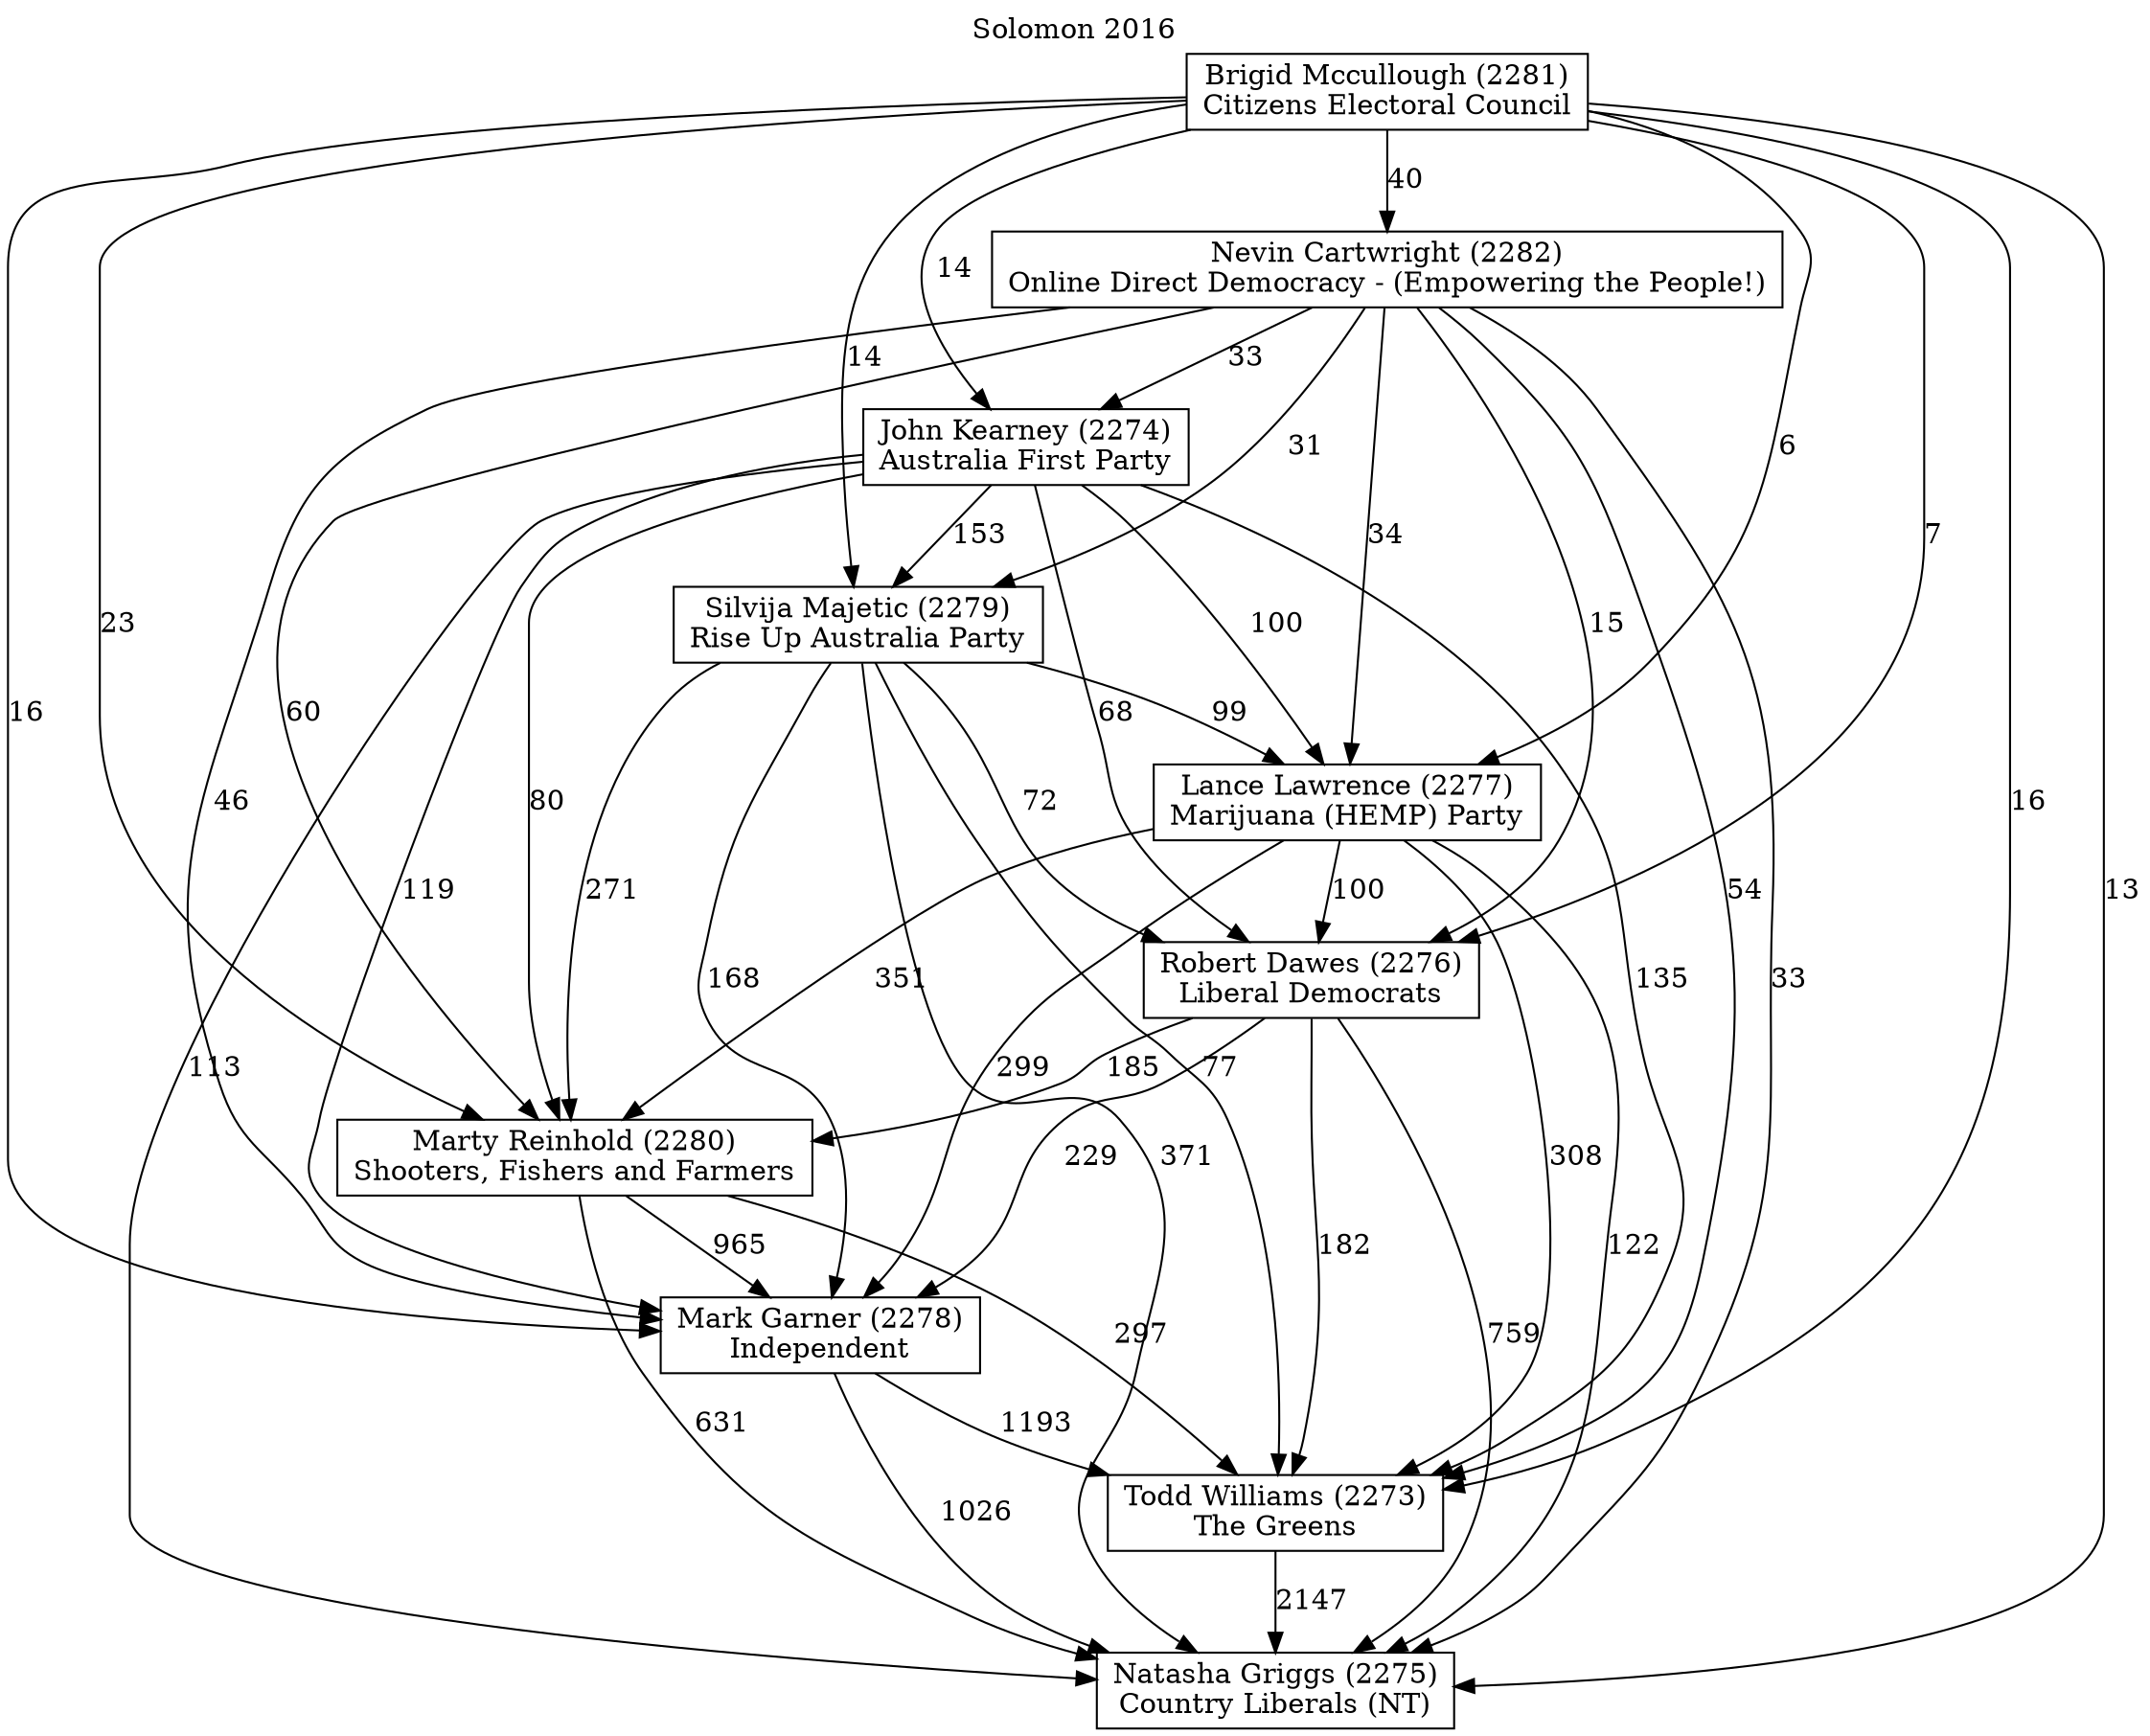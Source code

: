 // House preference flow
digraph "Natasha Griggs (2275)_Solomon_2016" {
	graph [label="Solomon 2016" labelloc=t mclimit=2]
	node [shape=box]
	"Natasha Griggs (2275)" [label="Natasha Griggs (2275)
Country Liberals (NT)"]
	"Todd Williams (2273)" [label="Todd Williams (2273)
The Greens"]
	"Mark Garner (2278)" [label="Mark Garner (2278)
Independent"]
	"Marty Reinhold (2280)" [label="Marty Reinhold (2280)
Shooters, Fishers and Farmers"]
	"Robert Dawes (2276)" [label="Robert Dawes (2276)
Liberal Democrats"]
	"Lance Lawrence (2277)" [label="Lance Lawrence (2277)
Marijuana (HEMP) Party"]
	"Silvija Majetic (2279)" [label="Silvija Majetic (2279)
Rise Up Australia Party"]
	"John Kearney (2274)" [label="John Kearney (2274)
Australia First Party"]
	"Nevin Cartwright (2282)" [label="Nevin Cartwright (2282)
Online Direct Democracy - (Empowering the People!)"]
	"Brigid Mccullough (2281)" [label="Brigid Mccullough (2281)
Citizens Electoral Council"]
	"Todd Williams (2273)" -> "Natasha Griggs (2275)" [label=2147]
	"Mark Garner (2278)" -> "Todd Williams (2273)" [label=1193]
	"Marty Reinhold (2280)" -> "Mark Garner (2278)" [label=965]
	"Robert Dawes (2276)" -> "Marty Reinhold (2280)" [label=185]
	"Lance Lawrence (2277)" -> "Robert Dawes (2276)" [label=100]
	"Silvija Majetic (2279)" -> "Lance Lawrence (2277)" [label=99]
	"John Kearney (2274)" -> "Silvija Majetic (2279)" [label=153]
	"Nevin Cartwright (2282)" -> "John Kearney (2274)" [label=33]
	"Brigid Mccullough (2281)" -> "Nevin Cartwright (2282)" [label=40]
	"Mark Garner (2278)" -> "Natasha Griggs (2275)" [label=1026]
	"Marty Reinhold (2280)" -> "Natasha Griggs (2275)" [label=631]
	"Robert Dawes (2276)" -> "Natasha Griggs (2275)" [label=759]
	"Lance Lawrence (2277)" -> "Natasha Griggs (2275)" [label=122]
	"Silvija Majetic (2279)" -> "Natasha Griggs (2275)" [label=371]
	"John Kearney (2274)" -> "Natasha Griggs (2275)" [label=113]
	"Nevin Cartwright (2282)" -> "Natasha Griggs (2275)" [label=33]
	"Brigid Mccullough (2281)" -> "Natasha Griggs (2275)" [label=13]
	"Brigid Mccullough (2281)" -> "John Kearney (2274)" [label=14]
	"Nevin Cartwright (2282)" -> "Silvija Majetic (2279)" [label=31]
	"Brigid Mccullough (2281)" -> "Silvija Majetic (2279)" [label=14]
	"John Kearney (2274)" -> "Lance Lawrence (2277)" [label=100]
	"Nevin Cartwright (2282)" -> "Lance Lawrence (2277)" [label=34]
	"Brigid Mccullough (2281)" -> "Lance Lawrence (2277)" [label=6]
	"Silvija Majetic (2279)" -> "Robert Dawes (2276)" [label=72]
	"John Kearney (2274)" -> "Robert Dawes (2276)" [label=68]
	"Nevin Cartwright (2282)" -> "Robert Dawes (2276)" [label=15]
	"Brigid Mccullough (2281)" -> "Robert Dawes (2276)" [label=7]
	"Lance Lawrence (2277)" -> "Marty Reinhold (2280)" [label=351]
	"Silvija Majetic (2279)" -> "Marty Reinhold (2280)" [label=271]
	"John Kearney (2274)" -> "Marty Reinhold (2280)" [label=80]
	"Nevin Cartwright (2282)" -> "Marty Reinhold (2280)" [label=60]
	"Brigid Mccullough (2281)" -> "Marty Reinhold (2280)" [label=23]
	"Robert Dawes (2276)" -> "Mark Garner (2278)" [label=229]
	"Lance Lawrence (2277)" -> "Mark Garner (2278)" [label=299]
	"Silvija Majetic (2279)" -> "Mark Garner (2278)" [label=168]
	"John Kearney (2274)" -> "Mark Garner (2278)" [label=119]
	"Nevin Cartwright (2282)" -> "Mark Garner (2278)" [label=46]
	"Brigid Mccullough (2281)" -> "Mark Garner (2278)" [label=16]
	"Marty Reinhold (2280)" -> "Todd Williams (2273)" [label=297]
	"Robert Dawes (2276)" -> "Todd Williams (2273)" [label=182]
	"Lance Lawrence (2277)" -> "Todd Williams (2273)" [label=308]
	"Silvija Majetic (2279)" -> "Todd Williams (2273)" [label=77]
	"John Kearney (2274)" -> "Todd Williams (2273)" [label=135]
	"Nevin Cartwright (2282)" -> "Todd Williams (2273)" [label=54]
	"Brigid Mccullough (2281)" -> "Todd Williams (2273)" [label=16]
}
